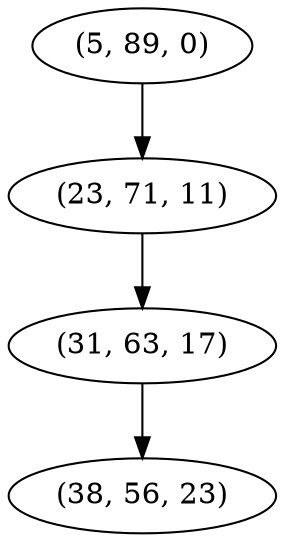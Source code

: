 digraph tree {
    "(5, 89, 0)";
    "(23, 71, 11)";
    "(31, 63, 17)";
    "(38, 56, 23)";
    "(5, 89, 0)" -> "(23, 71, 11)";
    "(23, 71, 11)" -> "(31, 63, 17)";
    "(31, 63, 17)" -> "(38, 56, 23)";
}
